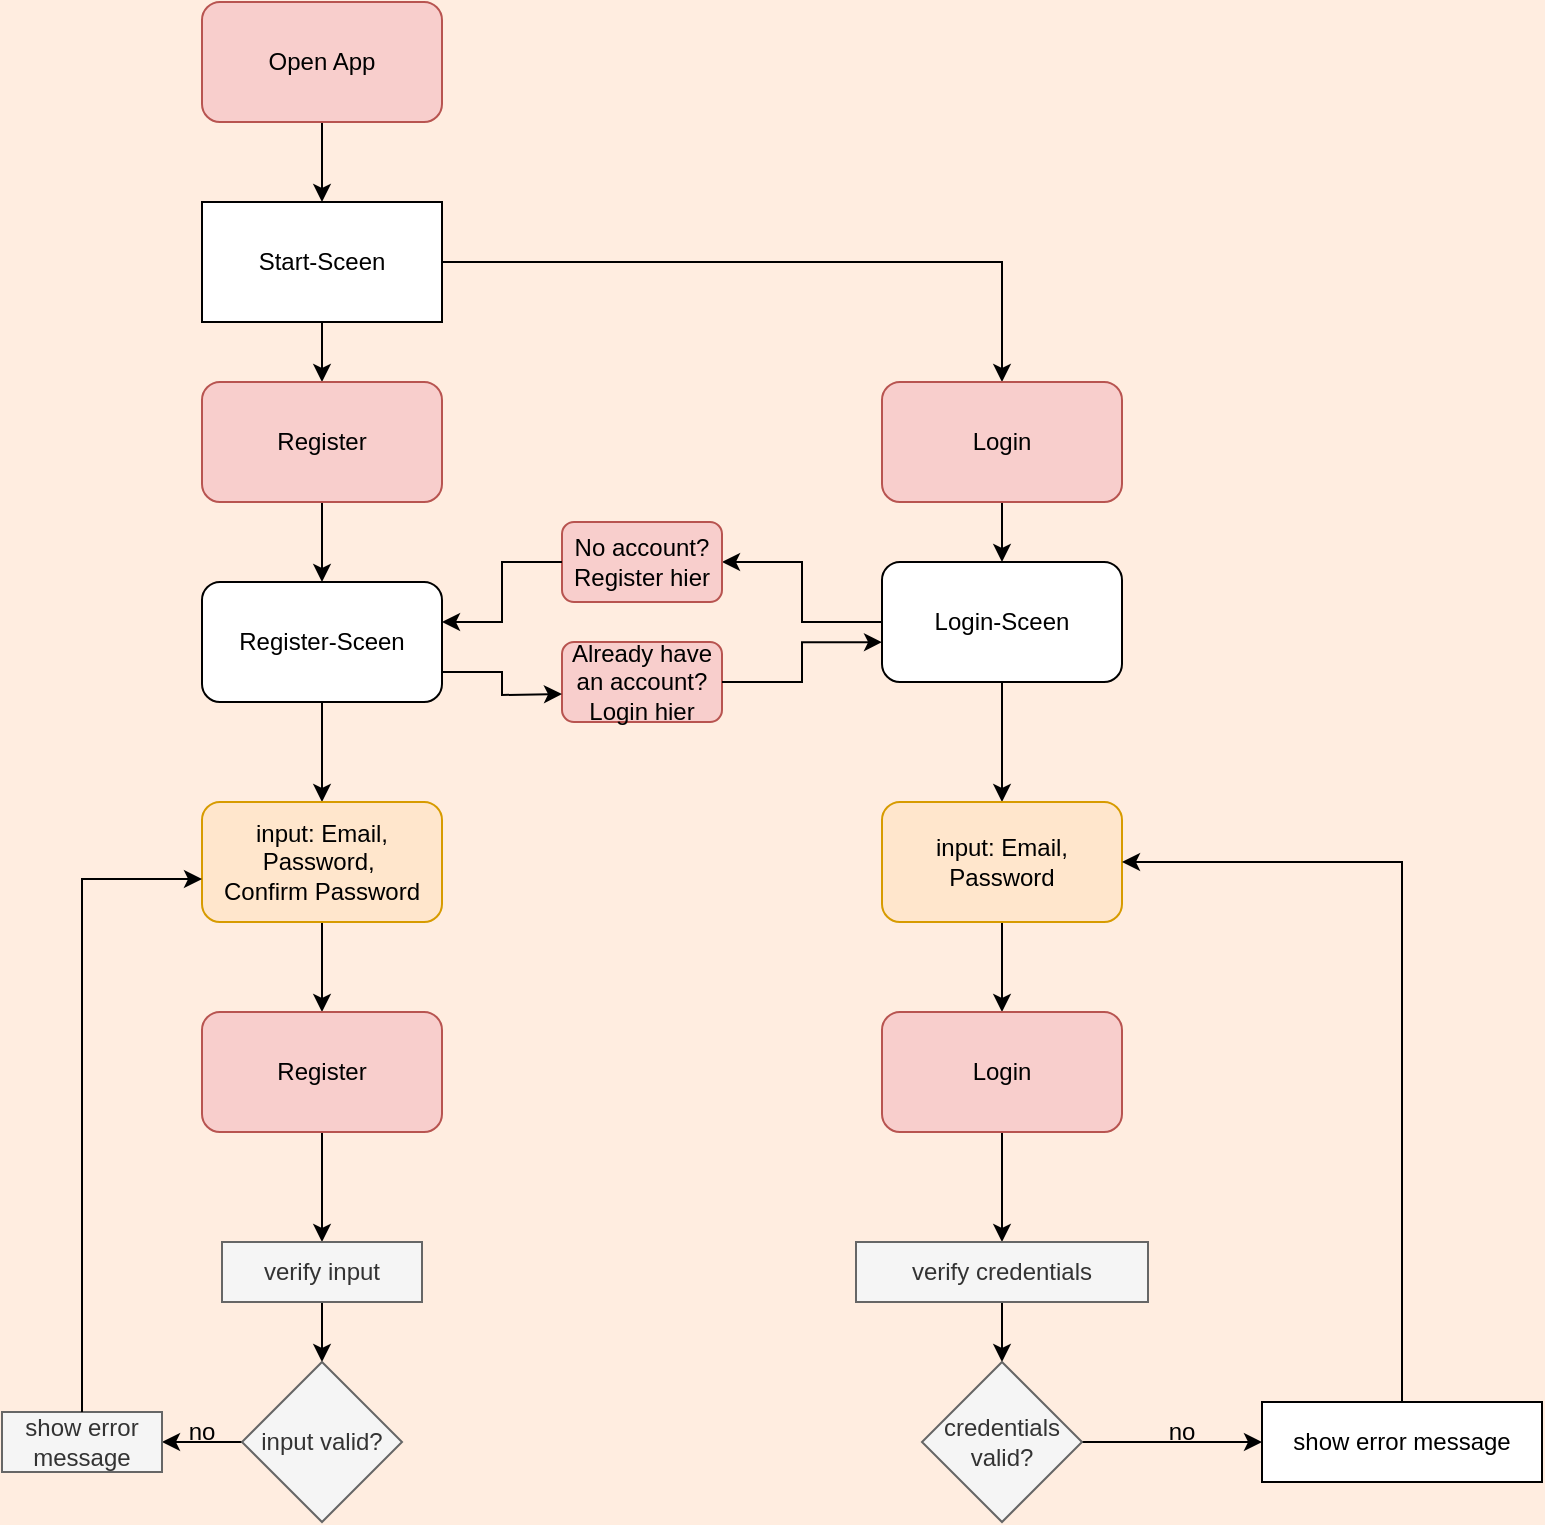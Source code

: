 <mxfile version="24.8.4" pages="2">
  <diagram name="Seite-1" id="-5P6DIUn2MCuDcqnCzSG">
    <mxGraphModel dx="794" dy="412" grid="1" gridSize="10" guides="1" tooltips="1" connect="1" arrows="1" fold="1" page="1" pageScale="1" pageWidth="827" pageHeight="1169" background="#FFEDE0" math="0" shadow="0">
      <root>
        <mxCell id="0" />
        <mxCell id="1" parent="0" />
        <mxCell id="cICcDfhFaYtS2gcenLYO-19" style="edgeStyle=orthogonalEdgeStyle;rounded=0;orthogonalLoop=1;jettySize=auto;html=1;exitX=0.5;exitY=1;exitDx=0;exitDy=0;entryX=0.5;entryY=0;entryDx=0;entryDy=0;" parent="1" source="cICcDfhFaYtS2gcenLYO-1" target="cICcDfhFaYtS2gcenLYO-2" edge="1">
          <mxGeometry relative="1" as="geometry" />
        </mxCell>
        <mxCell id="cICcDfhFaYtS2gcenLYO-20" style="edgeStyle=orthogonalEdgeStyle;rounded=0;orthogonalLoop=1;jettySize=auto;html=1;exitX=1;exitY=0.5;exitDx=0;exitDy=0;entryX=0.5;entryY=0;entryDx=0;entryDy=0;" parent="1" source="cICcDfhFaYtS2gcenLYO-1" target="cICcDfhFaYtS2gcenLYO-5" edge="1">
          <mxGeometry relative="1" as="geometry" />
        </mxCell>
        <mxCell id="cICcDfhFaYtS2gcenLYO-1" value="Start-Sceen" style="rounded=0;whiteSpace=wrap;html=1;" parent="1" vertex="1">
          <mxGeometry x="110" y="180" width="120" height="60" as="geometry" />
        </mxCell>
        <mxCell id="cICcDfhFaYtS2gcenLYO-21" style="edgeStyle=orthogonalEdgeStyle;rounded=0;orthogonalLoop=1;jettySize=auto;html=1;exitX=0.5;exitY=1;exitDx=0;exitDy=0;entryX=0.5;entryY=0;entryDx=0;entryDy=0;" parent="1" source="cICcDfhFaYtS2gcenLYO-2" target="cICcDfhFaYtS2gcenLYO-3" edge="1">
          <mxGeometry relative="1" as="geometry" />
        </mxCell>
        <mxCell id="cICcDfhFaYtS2gcenLYO-2" value="Register" style="rounded=1;whiteSpace=wrap;html=1;fillColor=#f8cecc;strokeColor=#b85450;" parent="1" vertex="1">
          <mxGeometry x="110" y="270" width="120" height="60" as="geometry" />
        </mxCell>
        <mxCell id="cICcDfhFaYtS2gcenLYO-35" style="edgeStyle=orthogonalEdgeStyle;rounded=0;orthogonalLoop=1;jettySize=auto;html=1;exitX=0.5;exitY=1;exitDx=0;exitDy=0;" parent="1" source="cICcDfhFaYtS2gcenLYO-3" target="cICcDfhFaYtS2gcenLYO-23" edge="1">
          <mxGeometry relative="1" as="geometry" />
        </mxCell>
        <mxCell id="cICcDfhFaYtS2gcenLYO-3" value="Register-Sceen" style="rounded=1;whiteSpace=wrap;html=1;" parent="1" vertex="1">
          <mxGeometry x="110" y="370" width="120" height="60" as="geometry" />
        </mxCell>
        <mxCell id="cICcDfhFaYtS2gcenLYO-50" style="edgeStyle=orthogonalEdgeStyle;rounded=0;orthogonalLoop=1;jettySize=auto;html=1;exitX=0.5;exitY=1;exitDx=0;exitDy=0;entryX=0.5;entryY=0;entryDx=0;entryDy=0;" parent="1" source="cICcDfhFaYtS2gcenLYO-4" target="cICcDfhFaYtS2gcenLYO-1" edge="1">
          <mxGeometry relative="1" as="geometry" />
        </mxCell>
        <mxCell id="cICcDfhFaYtS2gcenLYO-4" value="Open App" style="rounded=1;whiteSpace=wrap;html=1;fillColor=#f8cecc;strokeColor=#b85450;" parent="1" vertex="1">
          <mxGeometry x="110" y="80" width="120" height="60" as="geometry" />
        </mxCell>
        <mxCell id="cICcDfhFaYtS2gcenLYO-22" style="edgeStyle=orthogonalEdgeStyle;rounded=0;orthogonalLoop=1;jettySize=auto;html=1;exitX=0.5;exitY=1;exitDx=0;exitDy=0;entryX=0.5;entryY=0;entryDx=0;entryDy=0;" parent="1" source="cICcDfhFaYtS2gcenLYO-5" target="cICcDfhFaYtS2gcenLYO-6" edge="1">
          <mxGeometry relative="1" as="geometry" />
        </mxCell>
        <mxCell id="cICcDfhFaYtS2gcenLYO-5" value="Login" style="rounded=1;whiteSpace=wrap;html=1;fillColor=#f8cecc;strokeColor=#b85450;" parent="1" vertex="1">
          <mxGeometry x="450" y="270" width="120" height="60" as="geometry" />
        </mxCell>
        <mxCell id="cICcDfhFaYtS2gcenLYO-12" style="edgeStyle=orthogonalEdgeStyle;rounded=0;orthogonalLoop=1;jettySize=auto;html=1;exitX=0;exitY=0.5;exitDx=0;exitDy=0;entryX=1;entryY=0.5;entryDx=0;entryDy=0;" parent="1" source="cICcDfhFaYtS2gcenLYO-6" target="cICcDfhFaYtS2gcenLYO-7" edge="1">
          <mxGeometry relative="1" as="geometry" />
        </mxCell>
        <mxCell id="cICcDfhFaYtS2gcenLYO-49" style="edgeStyle=orthogonalEdgeStyle;rounded=0;orthogonalLoop=1;jettySize=auto;html=1;exitX=0.5;exitY=1;exitDx=0;exitDy=0;entryX=0.5;entryY=0;entryDx=0;entryDy=0;" parent="1" source="cICcDfhFaYtS2gcenLYO-6" target="cICcDfhFaYtS2gcenLYO-36" edge="1">
          <mxGeometry relative="1" as="geometry" />
        </mxCell>
        <mxCell id="cICcDfhFaYtS2gcenLYO-6" value="Login-Sceen" style="rounded=1;whiteSpace=wrap;html=1;" parent="1" vertex="1">
          <mxGeometry x="450" y="360" width="120" height="60" as="geometry" />
        </mxCell>
        <mxCell id="cICcDfhFaYtS2gcenLYO-7" value="No acc&lt;span style=&quot;background-color: initial;&quot;&gt;ount? Register hier&lt;/span&gt;" style="rounded=1;whiteSpace=wrap;html=1;fillColor=#f8cecc;strokeColor=#b85450;" parent="1" vertex="1">
          <mxGeometry x="290" y="340" width="80" height="40" as="geometry" />
        </mxCell>
        <mxCell id="cICcDfhFaYtS2gcenLYO-8" value="Already have an account? Login hier" style="rounded=1;whiteSpace=wrap;html=1;fillColor=#f8cecc;strokeColor=#b85450;" parent="1" vertex="1">
          <mxGeometry x="290" y="400" width="80" height="40" as="geometry" />
        </mxCell>
        <mxCell id="cICcDfhFaYtS2gcenLYO-16" style="edgeStyle=orthogonalEdgeStyle;rounded=0;orthogonalLoop=1;jettySize=auto;html=1;exitX=0;exitY=0.5;exitDx=0;exitDy=0;entryX=1;entryY=0.333;entryDx=0;entryDy=0;entryPerimeter=0;" parent="1" source="cICcDfhFaYtS2gcenLYO-7" target="cICcDfhFaYtS2gcenLYO-3" edge="1">
          <mxGeometry relative="1" as="geometry" />
        </mxCell>
        <mxCell id="cICcDfhFaYtS2gcenLYO-17" style="edgeStyle=orthogonalEdgeStyle;rounded=0;orthogonalLoop=1;jettySize=auto;html=1;exitX=1;exitY=0.75;exitDx=0;exitDy=0;" parent="1" source="cICcDfhFaYtS2gcenLYO-3" edge="1">
          <mxGeometry relative="1" as="geometry">
            <mxPoint x="290" y="426" as="targetPoint" />
          </mxGeometry>
        </mxCell>
        <mxCell id="cICcDfhFaYtS2gcenLYO-18" style="edgeStyle=orthogonalEdgeStyle;rounded=0;orthogonalLoop=1;jettySize=auto;html=1;exitX=1;exitY=0.5;exitDx=0;exitDy=0;entryX=0;entryY=0.668;entryDx=0;entryDy=0;entryPerimeter=0;" parent="1" source="cICcDfhFaYtS2gcenLYO-8" target="cICcDfhFaYtS2gcenLYO-6" edge="1">
          <mxGeometry relative="1" as="geometry">
            <mxPoint x="440" y="400" as="targetPoint" />
          </mxGeometry>
        </mxCell>
        <mxCell id="cICcDfhFaYtS2gcenLYO-34" style="edgeStyle=orthogonalEdgeStyle;rounded=0;orthogonalLoop=1;jettySize=auto;html=1;exitX=0.5;exitY=1;exitDx=0;exitDy=0;entryX=0.5;entryY=0;entryDx=0;entryDy=0;" parent="1" source="cICcDfhFaYtS2gcenLYO-23" target="cICcDfhFaYtS2gcenLYO-24" edge="1">
          <mxGeometry relative="1" as="geometry" />
        </mxCell>
        <mxCell id="cICcDfhFaYtS2gcenLYO-23" value="input: Email, Password,&amp;nbsp;&lt;div&gt;Confirm Password&lt;/div&gt;" style="rounded=1;whiteSpace=wrap;html=1;fillColor=#ffe6cc;strokeColor=#d79b00;" parent="1" vertex="1">
          <mxGeometry x="110" y="480" width="120" height="60" as="geometry" />
        </mxCell>
        <mxCell id="cICcDfhFaYtS2gcenLYO-32" style="edgeStyle=orthogonalEdgeStyle;rounded=0;orthogonalLoop=1;jettySize=auto;html=1;exitX=0.5;exitY=1;exitDx=0;exitDy=0;entryX=0.5;entryY=0;entryDx=0;entryDy=0;" parent="1" source="cICcDfhFaYtS2gcenLYO-24" target="cICcDfhFaYtS2gcenLYO-25" edge="1">
          <mxGeometry relative="1" as="geometry" />
        </mxCell>
        <mxCell id="cICcDfhFaYtS2gcenLYO-24" value="Register" style="rounded=1;whiteSpace=wrap;html=1;fillColor=#f8cecc;strokeColor=#b85450;" parent="1" vertex="1">
          <mxGeometry x="110" y="585" width="120" height="60" as="geometry" />
        </mxCell>
        <mxCell id="cICcDfhFaYtS2gcenLYO-33" style="edgeStyle=orthogonalEdgeStyle;rounded=0;orthogonalLoop=1;jettySize=auto;html=1;exitX=0.5;exitY=1;exitDx=0;exitDy=0;entryX=0.5;entryY=0;entryDx=0;entryDy=0;" parent="1" source="cICcDfhFaYtS2gcenLYO-25" target="cICcDfhFaYtS2gcenLYO-26" edge="1">
          <mxGeometry relative="1" as="geometry" />
        </mxCell>
        <mxCell id="cICcDfhFaYtS2gcenLYO-25" value="verify input" style="rounded=0;whiteSpace=wrap;html=1;fillColor=#f5f5f5;fontColor=#333333;strokeColor=#666666;" parent="1" vertex="1">
          <mxGeometry x="120" y="700" width="100" height="30" as="geometry" />
        </mxCell>
        <mxCell id="cICcDfhFaYtS2gcenLYO-28" style="edgeStyle=orthogonalEdgeStyle;rounded=0;orthogonalLoop=1;jettySize=auto;html=1;exitX=0;exitY=0.5;exitDx=0;exitDy=0;entryX=1;entryY=0.5;entryDx=0;entryDy=0;" parent="1" source="cICcDfhFaYtS2gcenLYO-26" target="cICcDfhFaYtS2gcenLYO-27" edge="1">
          <mxGeometry relative="1" as="geometry" />
        </mxCell>
        <mxCell id="cICcDfhFaYtS2gcenLYO-26" value="input valid?" style="rhombus;whiteSpace=wrap;html=1;fillColor=#f5f5f5;fontColor=#333333;strokeColor=#666666;" parent="1" vertex="1">
          <mxGeometry x="130" y="760" width="80" height="80" as="geometry" />
        </mxCell>
        <mxCell id="cICcDfhFaYtS2gcenLYO-27" value="show error message" style="rounded=0;whiteSpace=wrap;html=1;fillColor=#f5f5f5;fontColor=#333333;strokeColor=#666666;" parent="1" vertex="1">
          <mxGeometry x="10" y="785" width="80" height="30" as="geometry" />
        </mxCell>
        <mxCell id="cICcDfhFaYtS2gcenLYO-29" style="edgeStyle=orthogonalEdgeStyle;rounded=0;orthogonalLoop=1;jettySize=auto;html=1;exitX=0.5;exitY=0;exitDx=0;exitDy=0;entryX=0;entryY=0.642;entryDx=0;entryDy=0;entryPerimeter=0;" parent="1" source="cICcDfhFaYtS2gcenLYO-27" target="cICcDfhFaYtS2gcenLYO-23" edge="1">
          <mxGeometry relative="1" as="geometry" />
        </mxCell>
        <mxCell id="cICcDfhFaYtS2gcenLYO-31" value="no" style="text;html=1;align=center;verticalAlign=middle;whiteSpace=wrap;rounded=0;" parent="1" vertex="1">
          <mxGeometry x="80" y="780" width="60" height="30" as="geometry" />
        </mxCell>
        <mxCell id="cICcDfhFaYtS2gcenLYO-46" style="edgeStyle=orthogonalEdgeStyle;rounded=0;orthogonalLoop=1;jettySize=auto;html=1;exitX=0.5;exitY=1;exitDx=0;exitDy=0;entryX=0.5;entryY=0;entryDx=0;entryDy=0;" parent="1" source="cICcDfhFaYtS2gcenLYO-36" target="cICcDfhFaYtS2gcenLYO-37" edge="1">
          <mxGeometry relative="1" as="geometry" />
        </mxCell>
        <mxCell id="cICcDfhFaYtS2gcenLYO-36" value="input: Email, Password" style="rounded=1;whiteSpace=wrap;html=1;fillColor=#ffe6cc;strokeColor=#d79b00;" parent="1" vertex="1">
          <mxGeometry x="450" y="480" width="120" height="60" as="geometry" />
        </mxCell>
        <mxCell id="cICcDfhFaYtS2gcenLYO-47" style="edgeStyle=orthogonalEdgeStyle;rounded=0;orthogonalLoop=1;jettySize=auto;html=1;exitX=0.5;exitY=1;exitDx=0;exitDy=0;entryX=0.5;entryY=0;entryDx=0;entryDy=0;" parent="1" source="cICcDfhFaYtS2gcenLYO-37" target="cICcDfhFaYtS2gcenLYO-38" edge="1">
          <mxGeometry relative="1" as="geometry" />
        </mxCell>
        <mxCell id="cICcDfhFaYtS2gcenLYO-37" value="Login" style="rounded=1;whiteSpace=wrap;html=1;fillColor=#f8cecc;strokeColor=#b85450;" parent="1" vertex="1">
          <mxGeometry x="450" y="585" width="120" height="60" as="geometry" />
        </mxCell>
        <mxCell id="cICcDfhFaYtS2gcenLYO-48" style="edgeStyle=orthogonalEdgeStyle;rounded=0;orthogonalLoop=1;jettySize=auto;html=1;exitX=0.5;exitY=1;exitDx=0;exitDy=0;entryX=0.5;entryY=0;entryDx=0;entryDy=0;" parent="1" source="cICcDfhFaYtS2gcenLYO-38" target="cICcDfhFaYtS2gcenLYO-39" edge="1">
          <mxGeometry relative="1" as="geometry" />
        </mxCell>
        <mxCell id="cICcDfhFaYtS2gcenLYO-38" value="verify credentials" style="rounded=0;whiteSpace=wrap;html=1;fillColor=#f5f5f5;fontColor=#333333;strokeColor=#666666;" parent="1" vertex="1">
          <mxGeometry x="437" y="700" width="146" height="30" as="geometry" />
        </mxCell>
        <mxCell id="cICcDfhFaYtS2gcenLYO-43" style="edgeStyle=orthogonalEdgeStyle;rounded=0;orthogonalLoop=1;jettySize=auto;html=1;exitX=1;exitY=0.5;exitDx=0;exitDy=0;entryX=0;entryY=0.5;entryDx=0;entryDy=0;" parent="1" source="cICcDfhFaYtS2gcenLYO-39" target="cICcDfhFaYtS2gcenLYO-40" edge="1">
          <mxGeometry relative="1" as="geometry" />
        </mxCell>
        <mxCell id="cICcDfhFaYtS2gcenLYO-39" value="credentials valid?" style="rhombus;whiteSpace=wrap;html=1;fillColor=#f5f5f5;fontColor=#333333;strokeColor=#666666;" parent="1" vertex="1">
          <mxGeometry x="470" y="760" width="80" height="80" as="geometry" />
        </mxCell>
        <mxCell id="cICcDfhFaYtS2gcenLYO-44" style="edgeStyle=orthogonalEdgeStyle;rounded=0;orthogonalLoop=1;jettySize=auto;html=1;exitX=0.5;exitY=0;exitDx=0;exitDy=0;entryX=1;entryY=0.5;entryDx=0;entryDy=0;" parent="1" source="cICcDfhFaYtS2gcenLYO-40" target="cICcDfhFaYtS2gcenLYO-36" edge="1">
          <mxGeometry relative="1" as="geometry" />
        </mxCell>
        <mxCell id="cICcDfhFaYtS2gcenLYO-40" value="show error message" style="rounded=0;whiteSpace=wrap;html=1;" parent="1" vertex="1">
          <mxGeometry x="640" y="780" width="140" height="40" as="geometry" />
        </mxCell>
        <mxCell id="cICcDfhFaYtS2gcenLYO-45" value="no" style="text;html=1;align=center;verticalAlign=middle;whiteSpace=wrap;rounded=0;" parent="1" vertex="1">
          <mxGeometry x="570" y="780" width="60" height="30" as="geometry" />
        </mxCell>
      </root>
    </mxGraphModel>
  </diagram>
  <diagram id="Q3_yZIZMZbTQ14ja0nM5" name="Seite-2">
    <mxGraphModel dx="836" dy="434" grid="1" gridSize="10" guides="1" tooltips="1" connect="1" arrows="1" fold="1" page="1" pageScale="1" pageWidth="827" pageHeight="1169" math="0" shadow="0">
      <root>
        <mxCell id="0" />
        <mxCell id="1" parent="0" />
        <mxCell id="6qFkpsFyemX0WeV7dnjZ-1" value="" style="rounded=0;whiteSpace=wrap;html=1;" vertex="1" parent="1">
          <mxGeometry x="120" y="80" width="560" height="80" as="geometry" />
        </mxCell>
        <mxCell id="6qFkpsFyemX0WeV7dnjZ-2" value="HOME" style="rounded=1;whiteSpace=wrap;html=1;" vertex="1" parent="1">
          <mxGeometry x="140" y="100" width="80" height="40" as="geometry" />
        </mxCell>
        <mxCell id="6qFkpsFyemX0WeV7dnjZ-3" value="SETTINGS" style="rounded=1;whiteSpace=wrap;html=1;" vertex="1" parent="1">
          <mxGeometry x="570" y="100" width="80" height="40" as="geometry" />
        </mxCell>
        <mxCell id="6qFkpsFyemX0WeV7dnjZ-4" value="" style="rounded=1;whiteSpace=wrap;html=1;" vertex="1" parent="1">
          <mxGeometry x="460" y="100" width="80" height="40" as="geometry" />
        </mxCell>
        <mxCell id="6qFkpsFyemX0WeV7dnjZ-5" value="FOCUS!" style="rounded=1;whiteSpace=wrap;html=1;" vertex="1" parent="1">
          <mxGeometry x="350" y="100" width="80" height="40" as="geometry" />
        </mxCell>
        <mxCell id="6qFkpsFyemX0WeV7dnjZ-6" value="TASK" style="rounded=1;whiteSpace=wrap;html=1;" vertex="1" parent="1">
          <mxGeometry x="250" y="100" width="70" height="40" as="geometry" />
        </mxCell>
      </root>
    </mxGraphModel>
  </diagram>
</mxfile>
